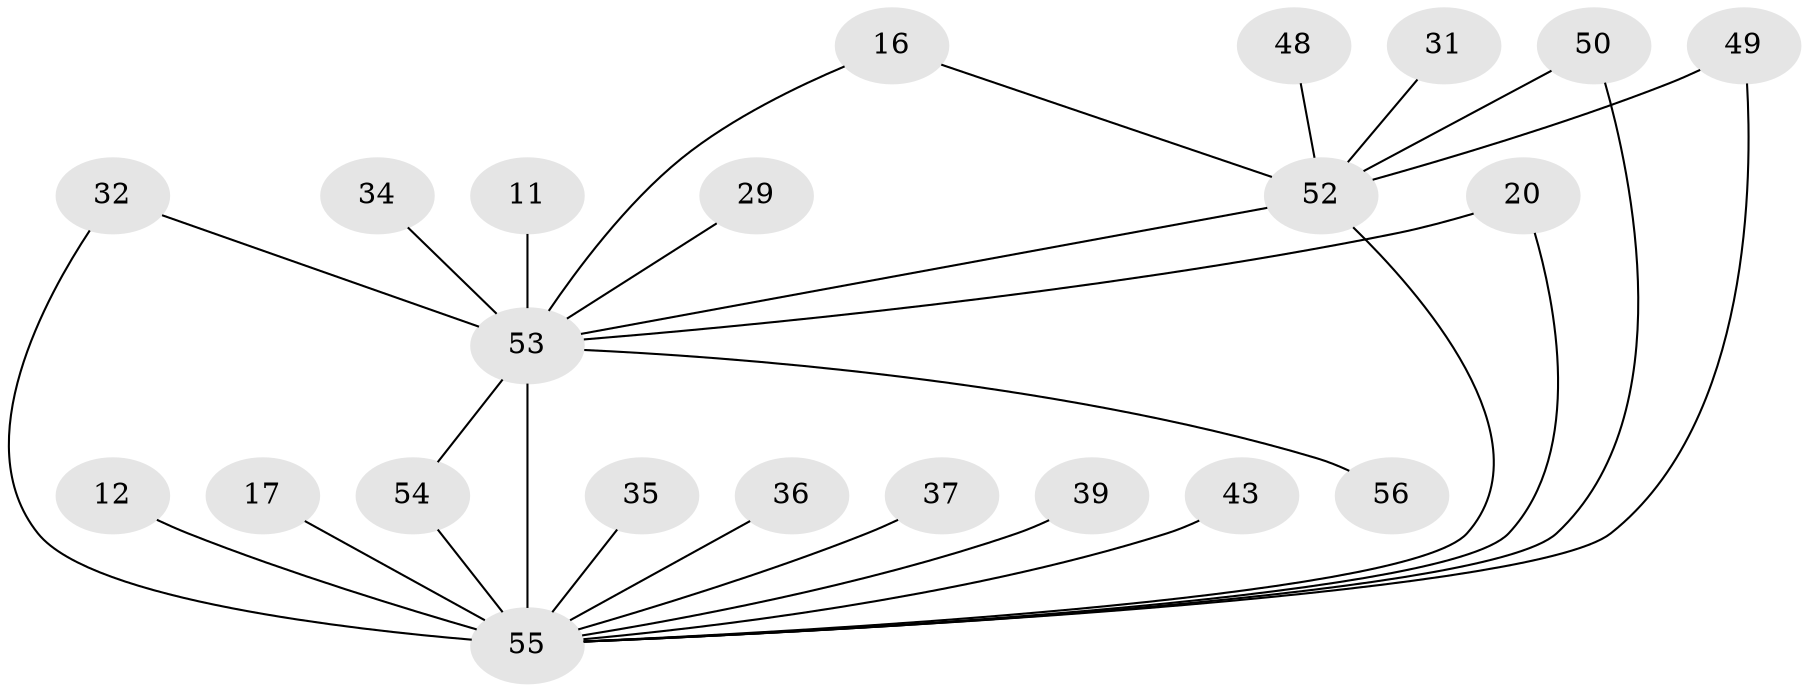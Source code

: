 // original degree distribution, {17: 0.07142857142857142, 19: 0.03571428571428571, 14: 0.03571428571428571, 13: 0.017857142857142856, 16: 0.017857142857142856, 2: 0.5714285714285714, 3: 0.17857142857142858, 4: 0.05357142857142857, 5: 0.017857142857142856}
// Generated by graph-tools (version 1.1) at 2025/47/03/04/25 21:47:01]
// undirected, 22 vertices, 28 edges
graph export_dot {
graph [start="1"]
  node [color=gray90,style=filled];
  11;
  12;
  16;
  17;
  20;
  29;
  31;
  32;
  34;
  35;
  36;
  37;
  39;
  43 [super="+26"];
  48 [super="+45"];
  49 [super="+42+40"];
  50 [super="+30"];
  52 [super="+21+33+44+38+47"];
  53 [super="+27+51+15+41"];
  54;
  55 [super="+28+9+18+19"];
  56;
  11 -- 53 [weight=2];
  12 -- 55;
  16 -- 53;
  16 -- 52;
  17 -- 55 [weight=2];
  20 -- 53;
  20 -- 55;
  29 -- 53;
  31 -- 52;
  32 -- 53;
  32 -- 55;
  34 -- 53 [weight=2];
  35 -- 55 [weight=2];
  36 -- 55 [weight=2];
  37 -- 55;
  39 -- 55 [weight=2];
  43 -- 55 [weight=2];
  48 -- 52 [weight=2];
  49 -- 55 [weight=2];
  49 -- 52 [weight=2];
  50 -- 55;
  50 -- 52;
  52 -- 53 [weight=12];
  52 -- 55 [weight=11];
  53 -- 56 [weight=2];
  53 -- 54;
  53 -- 55 [weight=28];
  54 -- 55;
}
